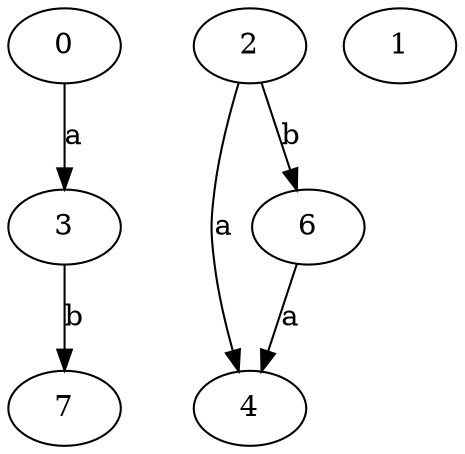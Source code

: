 strict digraph  {
0;
2;
3;
4;
6;
1;
7;
0 -> 3  [label=a];
2 -> 4  [label=a];
2 -> 6  [label=b];
3 -> 7  [label=b];
6 -> 4  [label=a];
}
